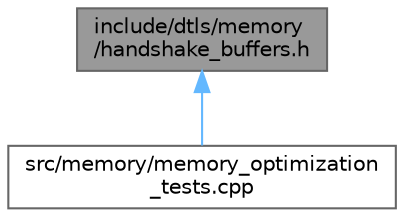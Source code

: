 digraph "include/dtls/memory/handshake_buffers.h"
{
 // LATEX_PDF_SIZE
  bgcolor="transparent";
  edge [fontname=Helvetica,fontsize=10,labelfontname=Helvetica,labelfontsize=10];
  node [fontname=Helvetica,fontsize=10,shape=box,height=0.2,width=0.4];
  Node1 [id="Node000001",label="include/dtls/memory\l/handshake_buffers.h",height=0.2,width=0.4,color="gray40", fillcolor="grey60", style="filled", fontcolor="black",tooltip=" "];
  Node1 -> Node2 [id="edge1_Node000001_Node000002",dir="back",color="steelblue1",style="solid",tooltip=" "];
  Node2 [id="Node000002",label="src/memory/memory_optimization\l_tests.cpp",height=0.2,width=0.4,color="grey40", fillcolor="white", style="filled",URL="$memory__optimization__tests_8cpp.html",tooltip=" "];
}
